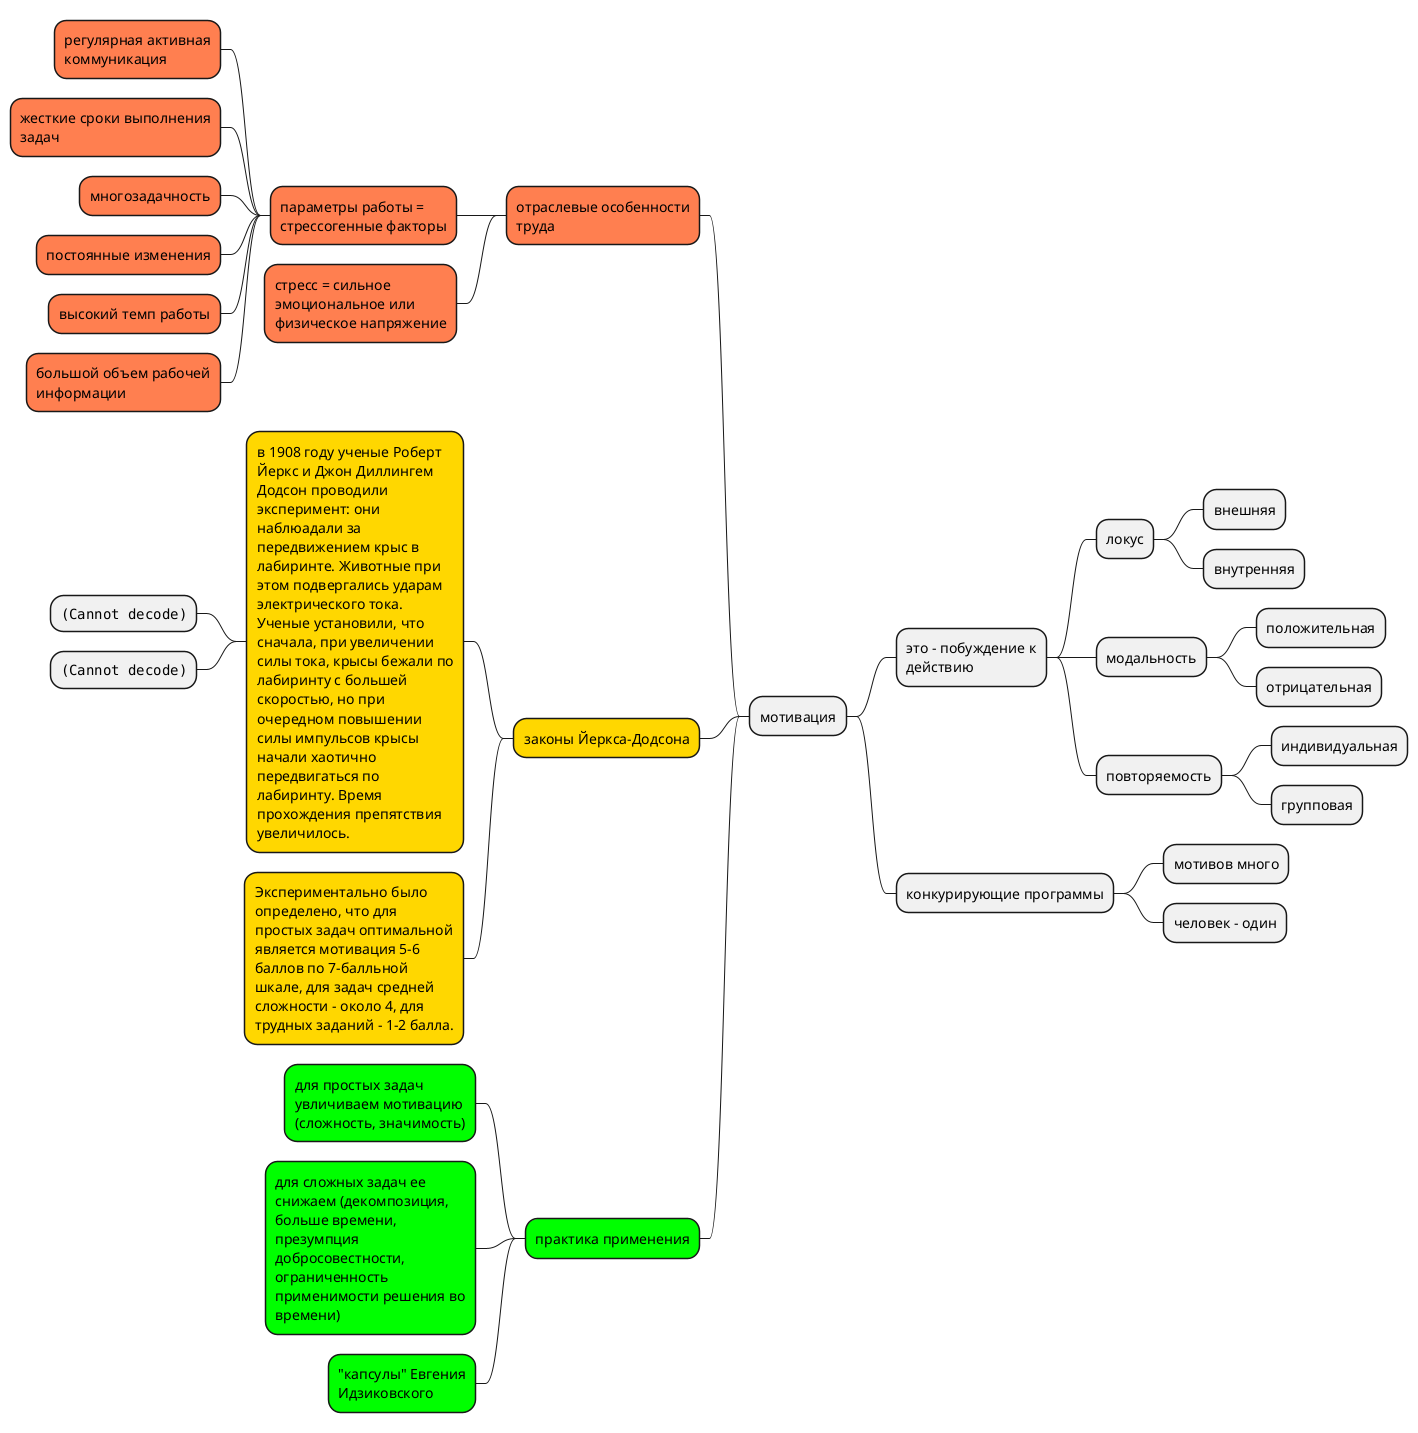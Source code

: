@startmindmap
'https://plantuml.com/mindmap-diagram

skinparam wrapwidth 200

* мотивация
** это - побуждение к действию
*** локус
**** внешняя
**** внутренняя
*** модальность
**** положительная
**** отрицательная
*** повторяемость
**** индивидуальная
**** групповая
** конкурирующие программы
*** мотивов много
*** человек - один
left side

**[#coral] отраслевые особенности труда
***[#coral] параметры работы = стрессогенные факторы
****[#coral] регулярная активная коммуникация
****[#coral] жесткие сроки выполнения задач
****[#coral] многозадачность
****[#coral] постоянные изменения
****[#coral] высокий темп работы
****[#coral] большой объем рабочей информации
***[#coral] стресс = сильное эмоциональное или физическое напряжение
**[#gold] законы Йеркса-Додсона
***[#gold] в 1908 году ученые Роберт Йеркс и Джон Диллингем Додсон проводили эксперимент: они наблюадали за передвижением крыс в лабиринте. Животные при этом подвергались ударам электрического тока. Ученые установили, что сначала, при увеличении силы тока, крысы бежали по лабиринту с большей скоростью, но при очередном повышении силы импульсов крысы начали хаотично передвигаться по лабиринту. Время прохождения препятствия увеличилось.
**** <img:/zakon_1.jpg{scale=0.3}>
**** <img:/zakon_2.jpg{scale=0.3}>
***[#gold] Экспериментально было определено, что для простых задач оптимальной является мотивация 5-6 баллов по 7-балльной шкале, для задач средней сложности – около 4, для трудных заданий – 1-2 балла.
**[#lime] практика применения
***[#lime] для простых задач увличиваем мотивацию (сложность, значимость)
***[#lime] для сложных задач ее снижаем (декомпозиция, больше времени, презумпция добросовестности, ограниченность применимости решения во времени)
***[#lime] "капсулы" Евгения Идзиковского


@endmindmap
